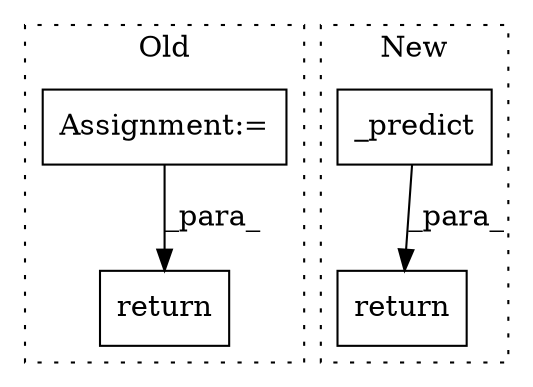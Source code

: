 digraph G {
subgraph cluster0 {
1 [label="return" a="41" s="4452" l="7" shape="box"];
3 [label="Assignment:=" a="7" s="4218" l="1" shape="box"];
label = "Old";
style="dotted";
}
subgraph cluster1 {
2 [label="_predict" a="32" s="4069,4110" l="9,1" shape="box"];
4 [label="return" a="41" s="4057" l="7" shape="box"];
label = "New";
style="dotted";
}
2 -> 4 [label="_para_"];
3 -> 1 [label="_para_"];
}
